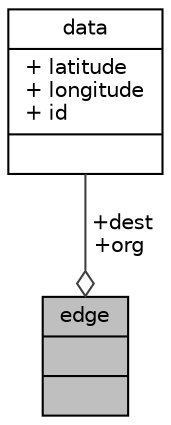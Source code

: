 digraph "edge"
{
 // LATEX_PDF_SIZE
  edge [fontname="Helvetica",fontsize="10",labelfontname="Helvetica",labelfontsize="10"];
  node [fontname="Helvetica",fontsize="10",shape=record];
  Node1 [label="{edge\n||}",height=0.2,width=0.4,color="black", fillcolor="grey75", style="filled", fontcolor="black",tooltip=" "];
  Node2 -> Node1 [color="grey25",fontsize="10",style="solid",label=" +dest\n+org" ,arrowhead="odiamond",fontname="Helvetica"];
  Node2 [label="{data\n|+ latitude\l+ longitude\l+ id\l|}",height=0.2,width=0.4,color="black", fillcolor="white", style="filled",URL="$structdata.html",tooltip=" "];
}
